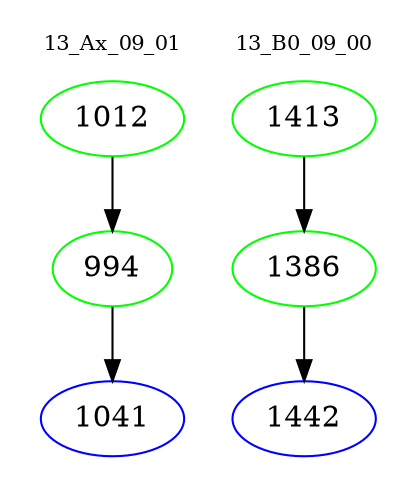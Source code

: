 digraph{
subgraph cluster_0 {
color = white
label = "13_Ax_09_01";
fontsize=10;
T0_1012 [label="1012", color="green"]
T0_1012 -> T0_994 [color="black"]
T0_994 [label="994", color="green"]
T0_994 -> T0_1041 [color="black"]
T0_1041 [label="1041", color="blue"]
}
subgraph cluster_1 {
color = white
label = "13_B0_09_00";
fontsize=10;
T1_1413 [label="1413", color="green"]
T1_1413 -> T1_1386 [color="black"]
T1_1386 [label="1386", color="green"]
T1_1386 -> T1_1442 [color="black"]
T1_1442 [label="1442", color="blue"]
}
}
